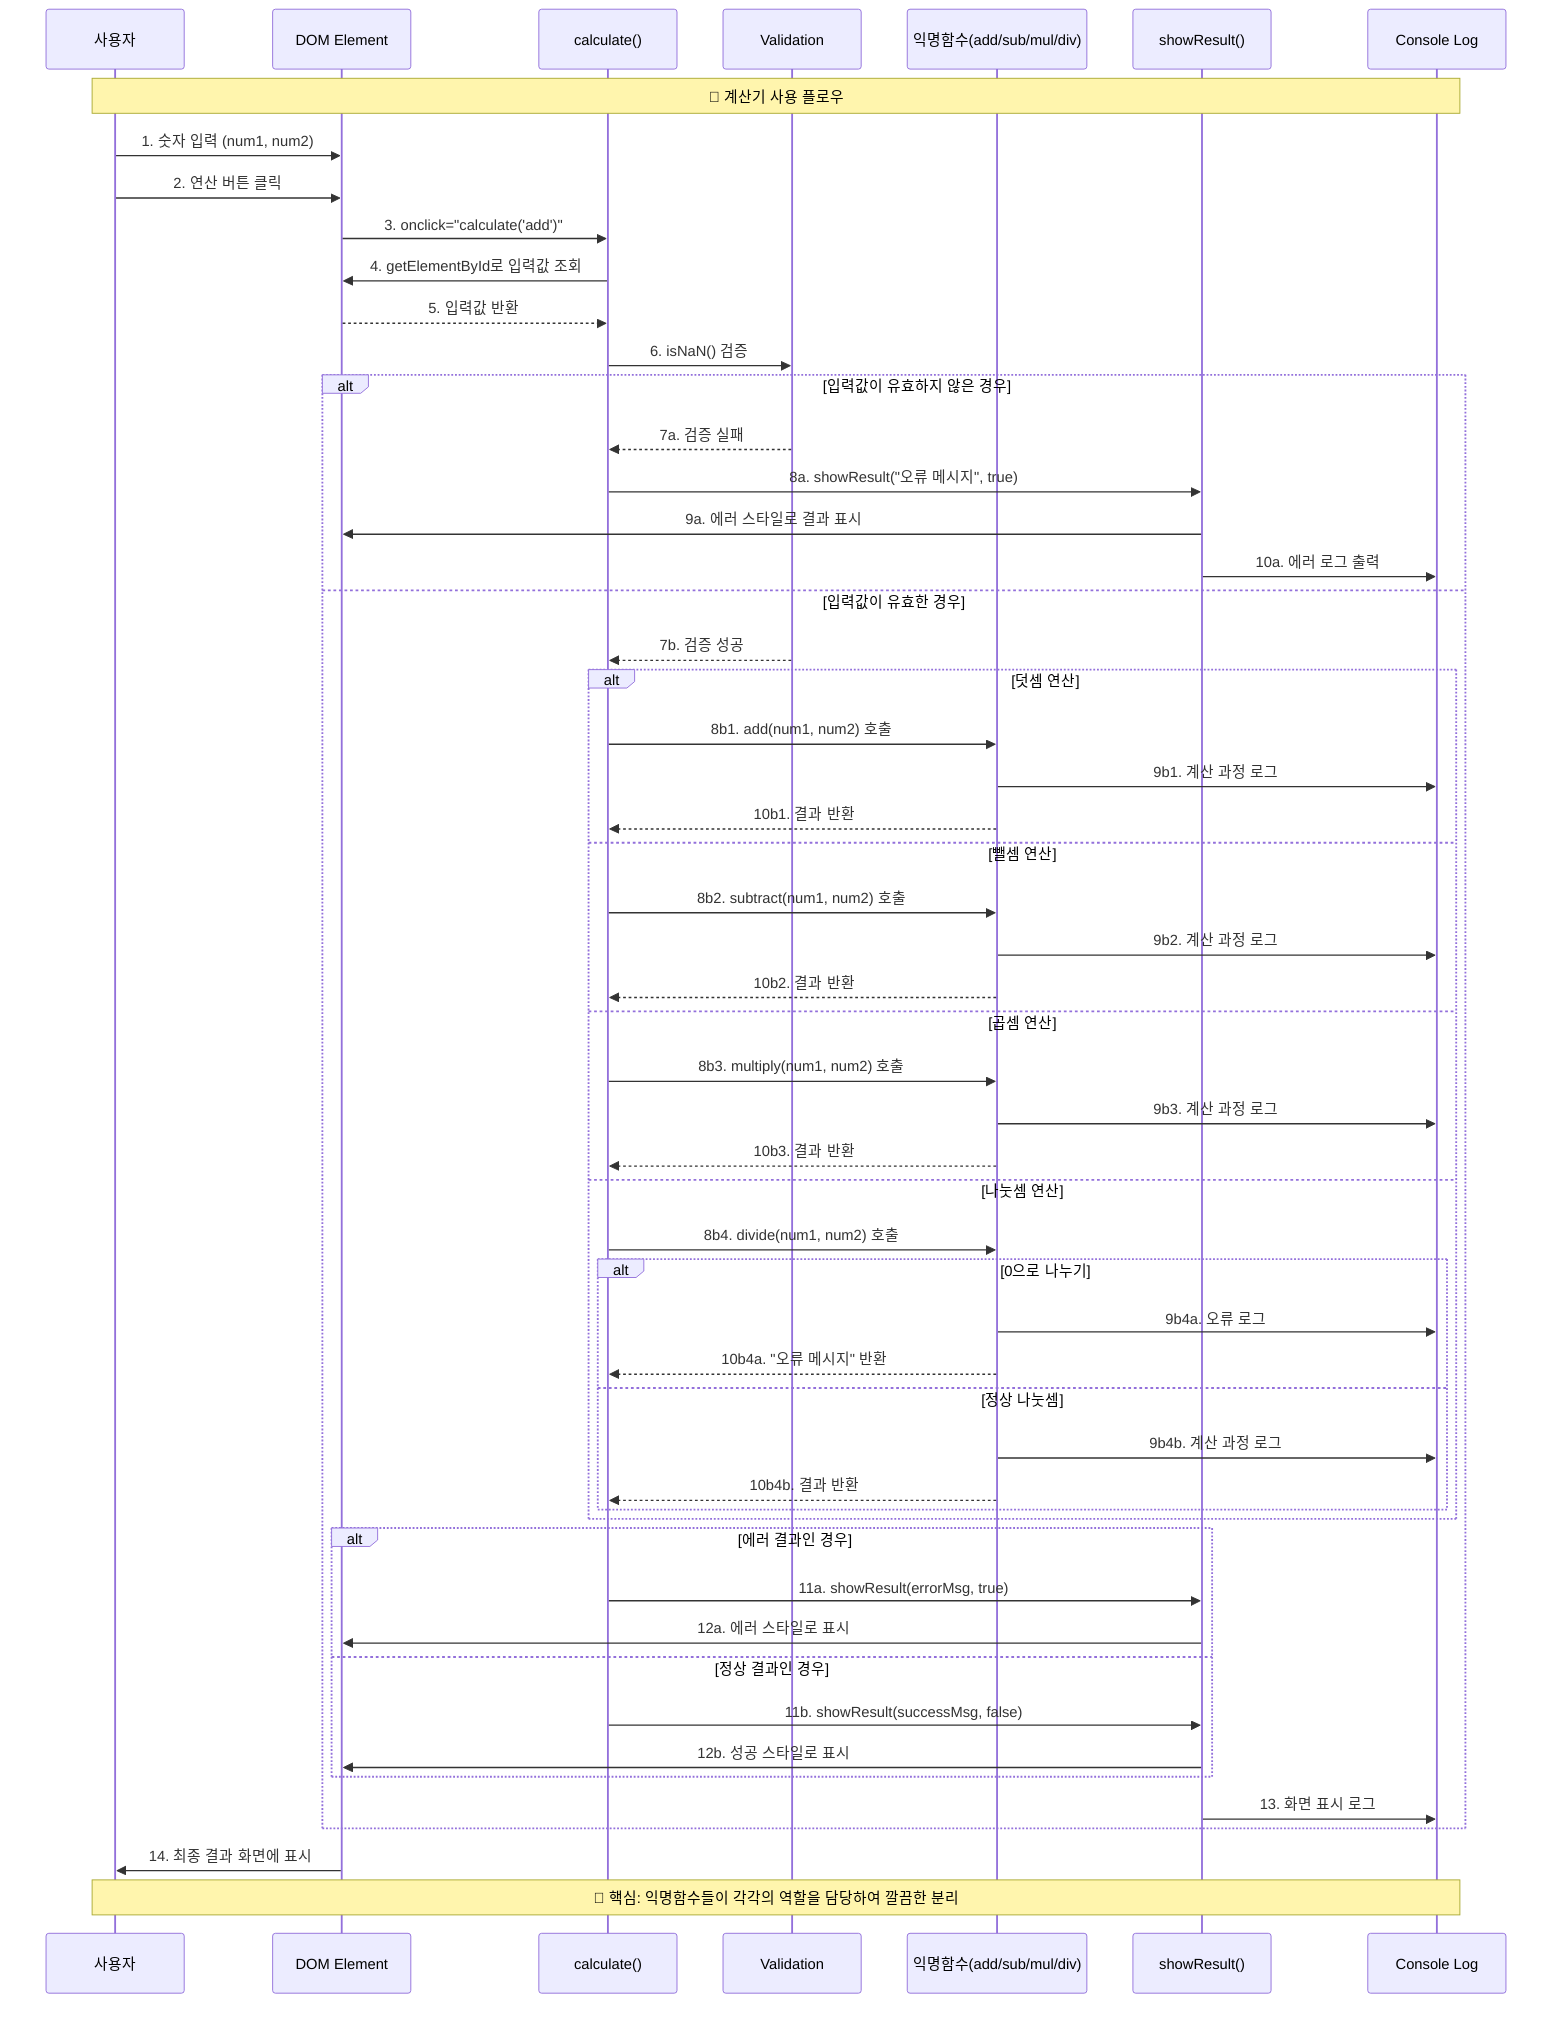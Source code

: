 sequenceDiagram
    participant User as 사용자
    participant DOM as DOM Element
    participant Calc as calculate()
    participant Val as Validation
    participant Math as 익명함수(add/sub/mul/div)
    participant UI as showResult()
    participant Console as Console Log
    
    Note over User,Console: 📱 계산기 사용 플로우
    
    User->>DOM: 1. 숫자 입력 (num1, num2)
    User->>DOM: 2. 연산 버튼 클릭
    DOM->>Calc: 3. onclick="calculate('add')"
    
    Calc->>DOM: 4. getElementById로 입력값 조회
    DOM-->>Calc: 5. 입력값 반환
    
    Calc->>Val: 6. isNaN() 검증
    
    alt 입력값이 유효하지 않은 경우
        Val-->>Calc: 7a. 검증 실패
        Calc->>UI: 8a. showResult("오류 메시지", true)
        UI->>DOM: 9a. 에러 스타일로 결과 표시
        UI->>Console: 10a. 에러 로그 출력
    else 입력값이 유효한 경우
        Val-->>Calc: 7b. 검증 성공
        
        alt 덧셈 연산
            Calc->>Math: 8b1. add(num1, num2) 호출
            Math->>Console: 9b1. 계산 과정 로그
            Math-->>Calc: 10b1. 결과 반환
            
        else 뺄셈 연산
            Calc->>Math: 8b2. subtract(num1, num2) 호출
            Math->>Console: 9b2. 계산 과정 로그
            Math-->>Calc: 10b2. 결과 반환
            
        else 곱셈 연산
            Calc->>Math: 8b3. multiply(num1, num2) 호출
            Math->>Console: 9b3. 계산 과정 로그
            Math-->>Calc: 10b3. 결과 반환
            
        else 나눗셈 연산
            Calc->>Math: 8b4. divide(num1, num2) 호출
            
            alt 0으로 나누기
                Math->>Console: 9b4a. 오류 로그
                Math-->>Calc: 10b4a. "오류 메시지" 반환
            else 정상 나눗셈
                Math->>Console: 9b4b. 계산 과정 로그
                Math-->>Calc: 10b4b. 결과 반환
            end
        end
        
        alt 에러 결과인 경우
            Calc->>UI: 11a. showResult(errorMsg, true)
            UI->>DOM: 12a. 에러 스타일로 표시
        else 정상 결과인 경우
            Calc->>UI: 11b. showResult(successMsg, false)
            UI->>DOM: 12b. 성공 스타일로 표시
        end
        
        UI->>Console: 13. 화면 표시 로그
    end
    
    DOM->>User: 14. 최종 결과 화면에 표시
    
    Note over User,Console: 🎯 핵심: 익명함수들이 각각의 역할을 담당하여 깔끔한 분리